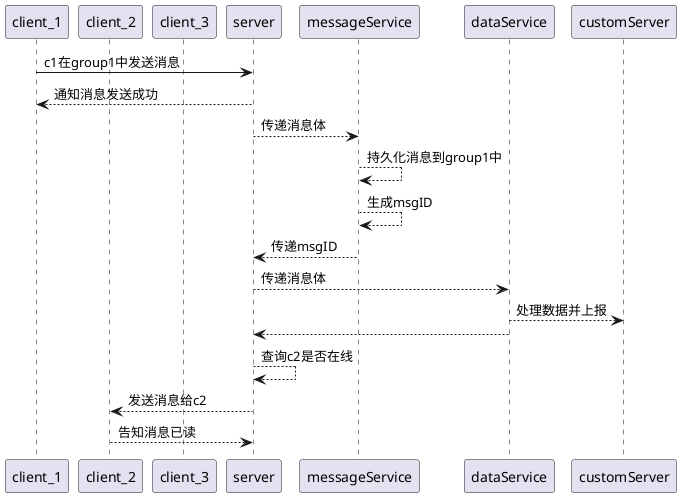 @startuml
participant client_1
participant client_2
participant client_3
participant server
participant messageService
participant dataService
participant customServer

client_1 -> server: c1在group1中发送消息
server --> client_1: 通知消息发送成功
server --> messageService: 传递消息体
messageService --> messageService: 持久化消息到group1中
messageService --> messageService: 生成msgID
messageService --> server: 传递msgID

server --> dataService: 传递消息体
dataService --> customServer: 处理数据并上报
dataService --> server
server --> server: 查询c2是否在线
server --> client_2: 发送消息给c2
client_2 --> server: 告知消息已读

@enduml